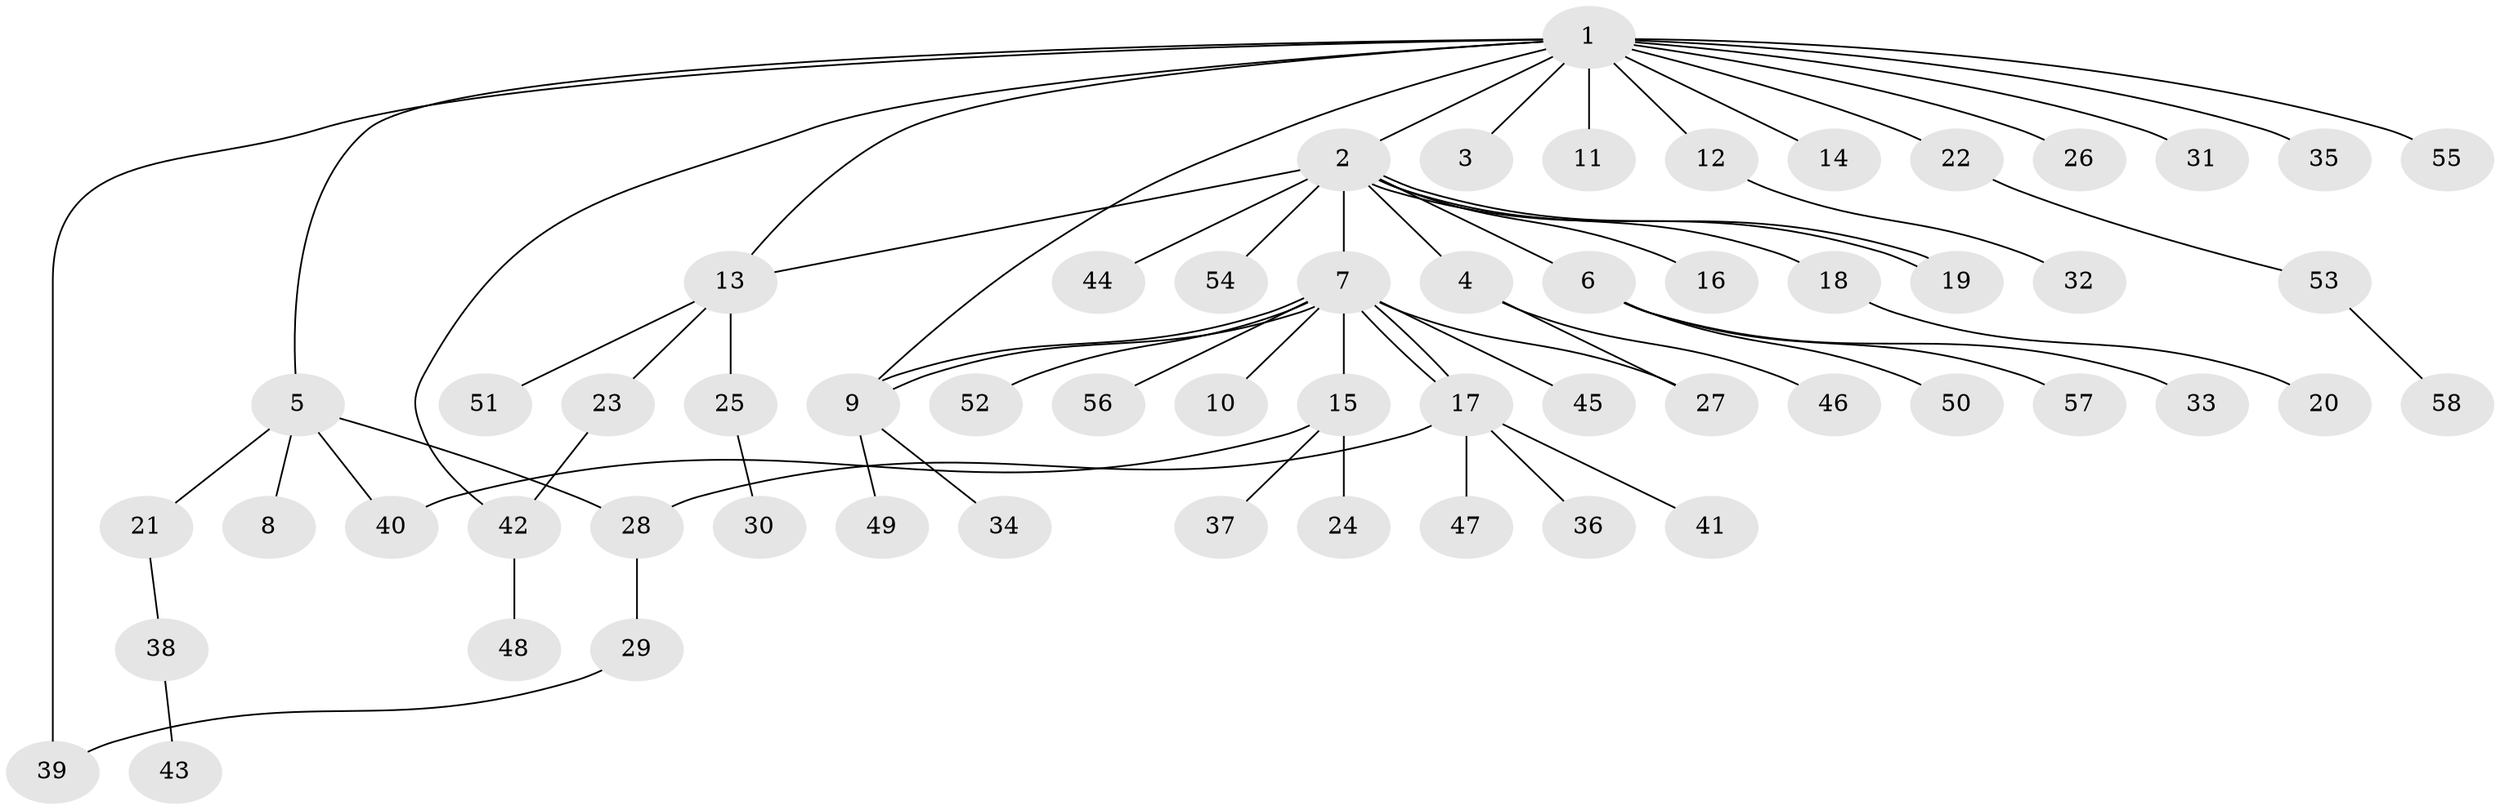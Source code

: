 // coarse degree distribution, {16: 0.022222222222222223, 13: 0.022222222222222223, 1: 0.6222222222222222, 3: 0.08888888888888889, 5: 0.044444444444444446, 9: 0.022222222222222223, 2: 0.17777777777777778}
// Generated by graph-tools (version 1.1) at 2025/52/02/27/25 19:52:00]
// undirected, 58 vertices, 67 edges
graph export_dot {
graph [start="1"]
  node [color=gray90,style=filled];
  1;
  2;
  3;
  4;
  5;
  6;
  7;
  8;
  9;
  10;
  11;
  12;
  13;
  14;
  15;
  16;
  17;
  18;
  19;
  20;
  21;
  22;
  23;
  24;
  25;
  26;
  27;
  28;
  29;
  30;
  31;
  32;
  33;
  34;
  35;
  36;
  37;
  38;
  39;
  40;
  41;
  42;
  43;
  44;
  45;
  46;
  47;
  48;
  49;
  50;
  51;
  52;
  53;
  54;
  55;
  56;
  57;
  58;
  1 -- 2;
  1 -- 3;
  1 -- 5;
  1 -- 9;
  1 -- 11;
  1 -- 12;
  1 -- 13;
  1 -- 14;
  1 -- 22;
  1 -- 26;
  1 -- 31;
  1 -- 35;
  1 -- 39;
  1 -- 42;
  1 -- 55;
  2 -- 4;
  2 -- 6;
  2 -- 7;
  2 -- 13;
  2 -- 16;
  2 -- 18;
  2 -- 19;
  2 -- 19;
  2 -- 44;
  2 -- 54;
  4 -- 27;
  4 -- 46;
  5 -- 8;
  5 -- 21;
  5 -- 28;
  5 -- 40;
  6 -- 33;
  6 -- 50;
  6 -- 57;
  7 -- 9;
  7 -- 9;
  7 -- 10;
  7 -- 15;
  7 -- 17;
  7 -- 17;
  7 -- 27;
  7 -- 45;
  7 -- 52;
  7 -- 56;
  9 -- 34;
  9 -- 49;
  12 -- 32;
  13 -- 23;
  13 -- 25;
  13 -- 51;
  15 -- 24;
  15 -- 37;
  15 -- 40;
  17 -- 28;
  17 -- 36;
  17 -- 41;
  17 -- 47;
  18 -- 20;
  21 -- 38;
  22 -- 53;
  23 -- 42;
  25 -- 30;
  28 -- 29;
  29 -- 39;
  38 -- 43;
  42 -- 48;
  53 -- 58;
}
